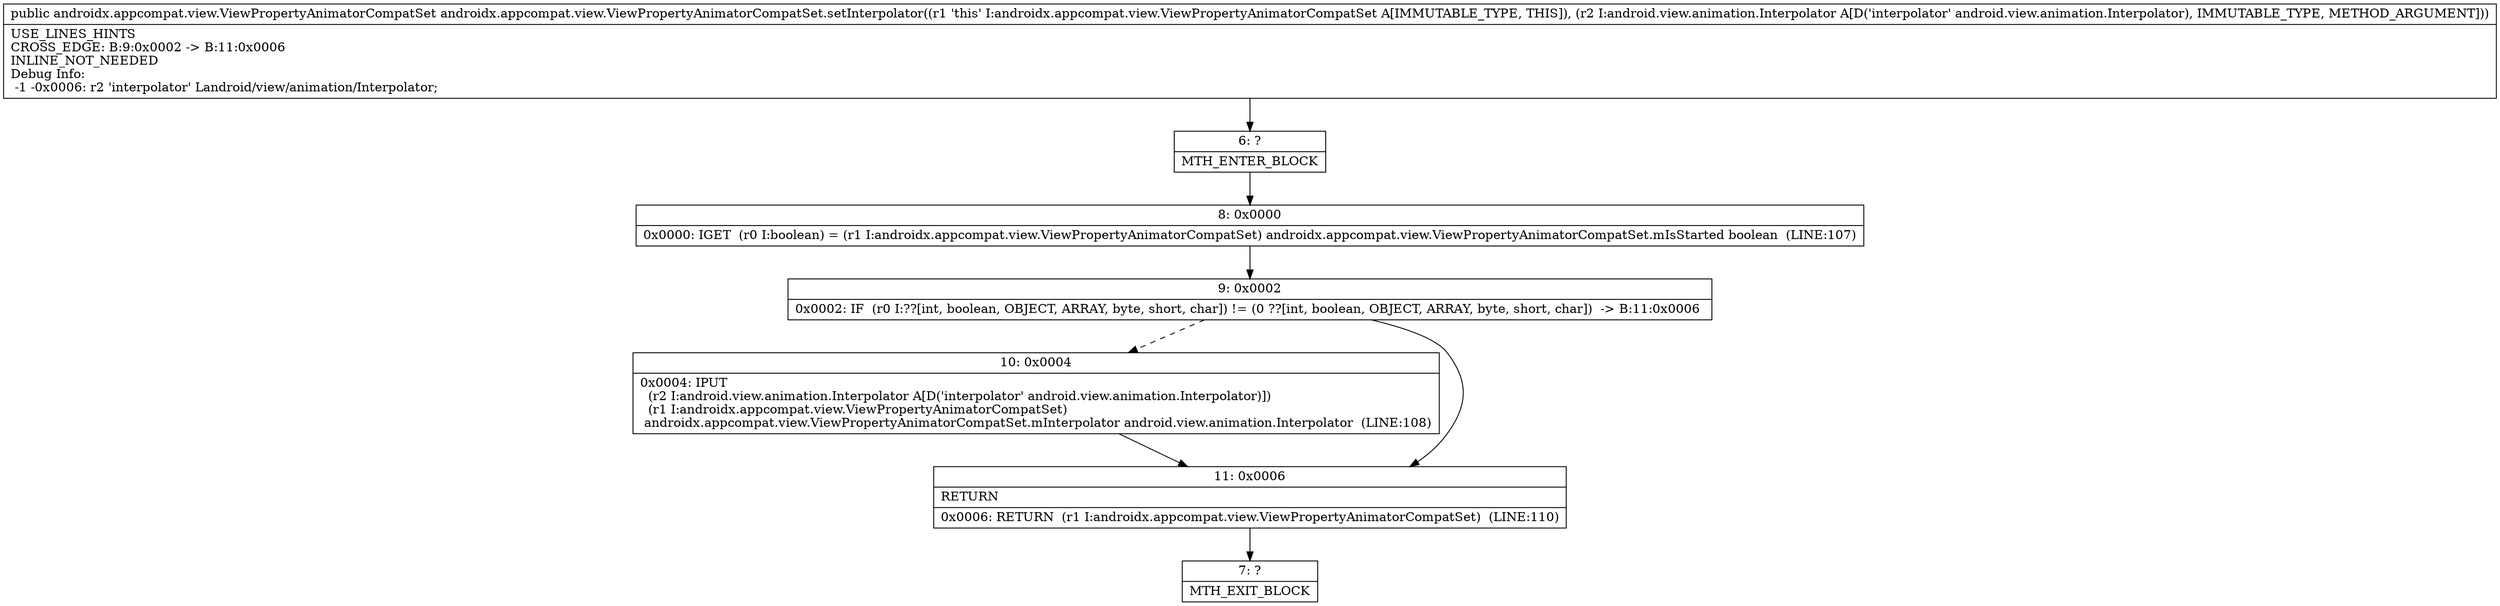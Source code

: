 digraph "CFG forandroidx.appcompat.view.ViewPropertyAnimatorCompatSet.setInterpolator(Landroid\/view\/animation\/Interpolator;)Landroidx\/appcompat\/view\/ViewPropertyAnimatorCompatSet;" {
Node_6 [shape=record,label="{6\:\ ?|MTH_ENTER_BLOCK\l}"];
Node_8 [shape=record,label="{8\:\ 0x0000|0x0000: IGET  (r0 I:boolean) = (r1 I:androidx.appcompat.view.ViewPropertyAnimatorCompatSet) androidx.appcompat.view.ViewPropertyAnimatorCompatSet.mIsStarted boolean  (LINE:107)\l}"];
Node_9 [shape=record,label="{9\:\ 0x0002|0x0002: IF  (r0 I:??[int, boolean, OBJECT, ARRAY, byte, short, char]) != (0 ??[int, boolean, OBJECT, ARRAY, byte, short, char])  \-\> B:11:0x0006 \l}"];
Node_10 [shape=record,label="{10\:\ 0x0004|0x0004: IPUT  \l  (r2 I:android.view.animation.Interpolator A[D('interpolator' android.view.animation.Interpolator)])\l  (r1 I:androidx.appcompat.view.ViewPropertyAnimatorCompatSet)\l androidx.appcompat.view.ViewPropertyAnimatorCompatSet.mInterpolator android.view.animation.Interpolator  (LINE:108)\l}"];
Node_11 [shape=record,label="{11\:\ 0x0006|RETURN\l|0x0006: RETURN  (r1 I:androidx.appcompat.view.ViewPropertyAnimatorCompatSet)  (LINE:110)\l}"];
Node_7 [shape=record,label="{7\:\ ?|MTH_EXIT_BLOCK\l}"];
MethodNode[shape=record,label="{public androidx.appcompat.view.ViewPropertyAnimatorCompatSet androidx.appcompat.view.ViewPropertyAnimatorCompatSet.setInterpolator((r1 'this' I:androidx.appcompat.view.ViewPropertyAnimatorCompatSet A[IMMUTABLE_TYPE, THIS]), (r2 I:android.view.animation.Interpolator A[D('interpolator' android.view.animation.Interpolator), IMMUTABLE_TYPE, METHOD_ARGUMENT]))  | USE_LINES_HINTS\lCROSS_EDGE: B:9:0x0002 \-\> B:11:0x0006\lINLINE_NOT_NEEDED\lDebug Info:\l  \-1 \-0x0006: r2 'interpolator' Landroid\/view\/animation\/Interpolator;\l}"];
MethodNode -> Node_6;Node_6 -> Node_8;
Node_8 -> Node_9;
Node_9 -> Node_10[style=dashed];
Node_9 -> Node_11;
Node_10 -> Node_11;
Node_11 -> Node_7;
}

